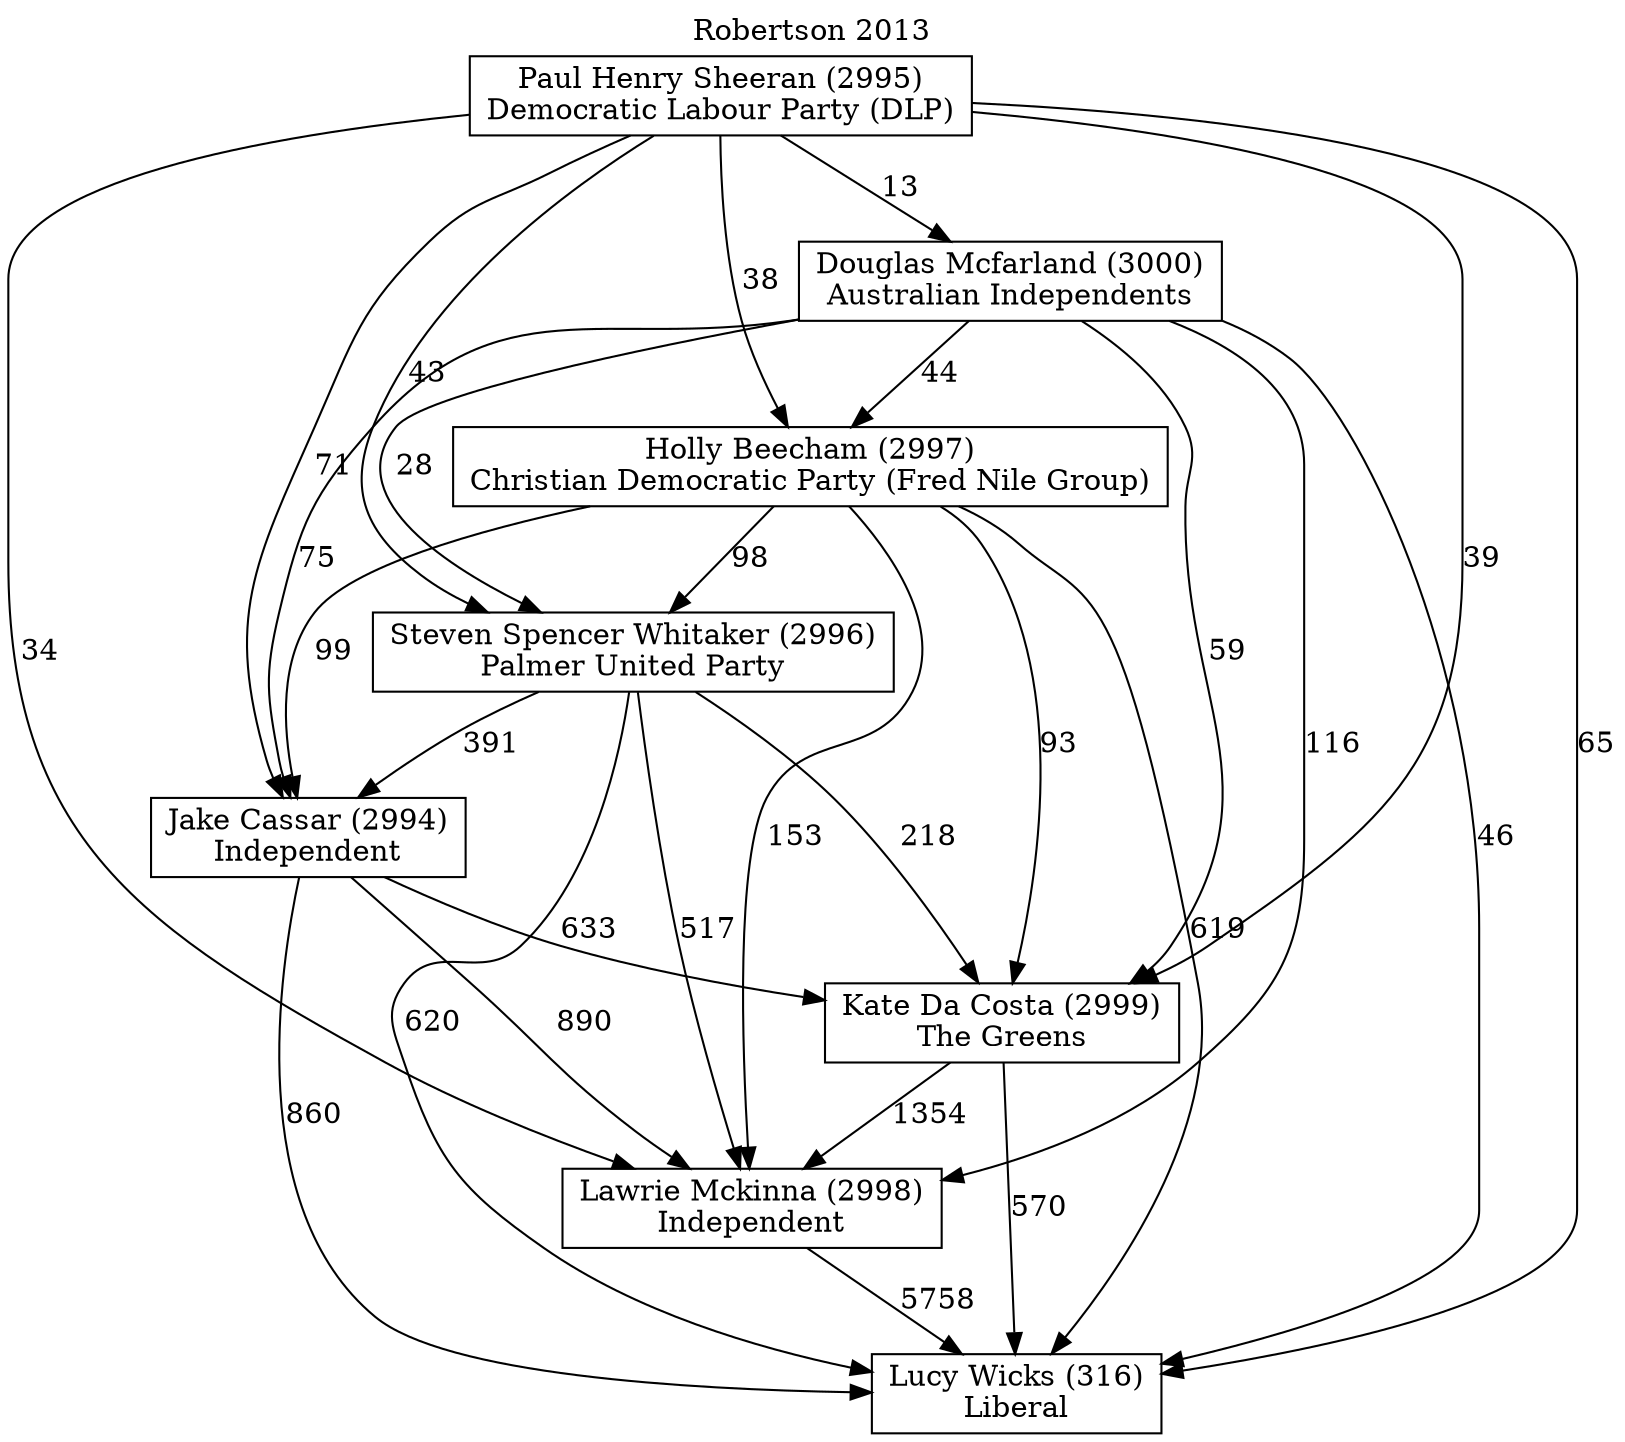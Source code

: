 // House preference flow
digraph "Lucy Wicks (316)_Robertson_2013" {
	graph [label="Robertson 2013" labelloc=t mclimit=10]
	node [shape=box]
	"Lucy Wicks (316)" [label="Lucy Wicks (316)
Liberal"]
	"Lawrie Mckinna (2998)" [label="Lawrie Mckinna (2998)
Independent"]
	"Kate Da Costa (2999)" [label="Kate Da Costa (2999)
The Greens"]
	"Jake Cassar (2994)" [label="Jake Cassar (2994)
Independent"]
	"Steven Spencer Whitaker (2996)" [label="Steven Spencer Whitaker (2996)
Palmer United Party"]
	"Holly Beecham (2997)" [label="Holly Beecham (2997)
Christian Democratic Party (Fred Nile Group)"]
	"Douglas Mcfarland (3000)" [label="Douglas Mcfarland (3000)
Australian Independents"]
	"Paul Henry Sheeran (2995)" [label="Paul Henry Sheeran (2995)
Democratic Labour Party (DLP)"]
	"Lawrie Mckinna (2998)" -> "Lucy Wicks (316)" [label=5758]
	"Kate Da Costa (2999)" -> "Lawrie Mckinna (2998)" [label=1354]
	"Jake Cassar (2994)" -> "Kate Da Costa (2999)" [label=633]
	"Steven Spencer Whitaker (2996)" -> "Jake Cassar (2994)" [label=391]
	"Holly Beecham (2997)" -> "Steven Spencer Whitaker (2996)" [label=98]
	"Douglas Mcfarland (3000)" -> "Holly Beecham (2997)" [label=44]
	"Paul Henry Sheeran (2995)" -> "Douglas Mcfarland (3000)" [label=13]
	"Kate Da Costa (2999)" -> "Lucy Wicks (316)" [label=570]
	"Jake Cassar (2994)" -> "Lucy Wicks (316)" [label=860]
	"Steven Spencer Whitaker (2996)" -> "Lucy Wicks (316)" [label=620]
	"Holly Beecham (2997)" -> "Lucy Wicks (316)" [label=619]
	"Douglas Mcfarland (3000)" -> "Lucy Wicks (316)" [label=46]
	"Paul Henry Sheeran (2995)" -> "Lucy Wicks (316)" [label=65]
	"Paul Henry Sheeran (2995)" -> "Holly Beecham (2997)" [label=38]
	"Douglas Mcfarland (3000)" -> "Steven Spencer Whitaker (2996)" [label=28]
	"Paul Henry Sheeran (2995)" -> "Steven Spencer Whitaker (2996)" [label=43]
	"Holly Beecham (2997)" -> "Jake Cassar (2994)" [label=99]
	"Douglas Mcfarland (3000)" -> "Jake Cassar (2994)" [label=75]
	"Paul Henry Sheeran (2995)" -> "Jake Cassar (2994)" [label=71]
	"Steven Spencer Whitaker (2996)" -> "Kate Da Costa (2999)" [label=218]
	"Holly Beecham (2997)" -> "Kate Da Costa (2999)" [label=93]
	"Douglas Mcfarland (3000)" -> "Kate Da Costa (2999)" [label=59]
	"Paul Henry Sheeran (2995)" -> "Kate Da Costa (2999)" [label=39]
	"Jake Cassar (2994)" -> "Lawrie Mckinna (2998)" [label=890]
	"Steven Spencer Whitaker (2996)" -> "Lawrie Mckinna (2998)" [label=517]
	"Holly Beecham (2997)" -> "Lawrie Mckinna (2998)" [label=153]
	"Douglas Mcfarland (3000)" -> "Lawrie Mckinna (2998)" [label=116]
	"Paul Henry Sheeran (2995)" -> "Lawrie Mckinna (2998)" [label=34]
}
